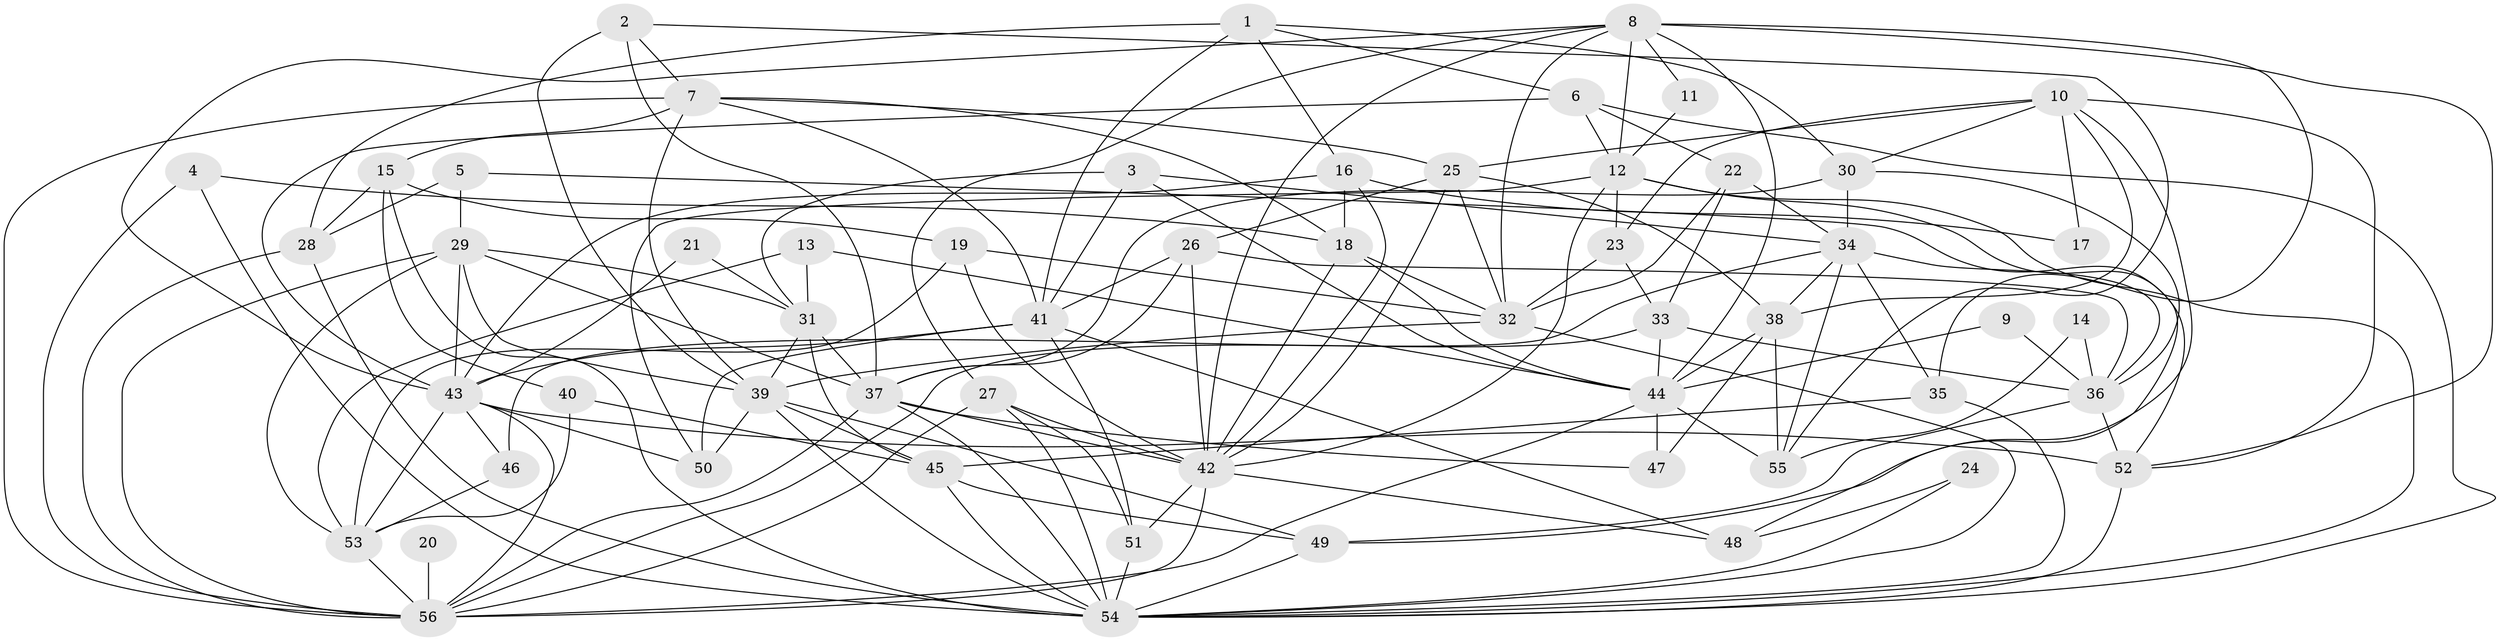 // original degree distribution, {3: 0.25225225225225223, 4: 0.26126126126126126, 5: 0.17117117117117117, 2: 0.16216216216216217, 6: 0.09009009009009009, 7: 0.036036036036036036, 9: 0.009009009009009009, 8: 0.018018018018018018}
// Generated by graph-tools (version 1.1) at 2025/50/03/09/25 03:50:06]
// undirected, 56 vertices, 157 edges
graph export_dot {
graph [start="1"]
  node [color=gray90,style=filled];
  1;
  2;
  3;
  4;
  5;
  6;
  7;
  8;
  9;
  10;
  11;
  12;
  13;
  14;
  15;
  16;
  17;
  18;
  19;
  20;
  21;
  22;
  23;
  24;
  25;
  26;
  27;
  28;
  29;
  30;
  31;
  32;
  33;
  34;
  35;
  36;
  37;
  38;
  39;
  40;
  41;
  42;
  43;
  44;
  45;
  46;
  47;
  48;
  49;
  50;
  51;
  52;
  53;
  54;
  55;
  56;
  1 -- 6 [weight=1.0];
  1 -- 16 [weight=1.0];
  1 -- 28 [weight=1.0];
  1 -- 30 [weight=1.0];
  1 -- 41 [weight=1.0];
  2 -- 7 [weight=1.0];
  2 -- 37 [weight=1.0];
  2 -- 39 [weight=1.0];
  2 -- 55 [weight=1.0];
  3 -- 31 [weight=1.0];
  3 -- 34 [weight=1.0];
  3 -- 41 [weight=1.0];
  3 -- 44 [weight=1.0];
  4 -- 18 [weight=1.0];
  4 -- 54 [weight=1.0];
  4 -- 56 [weight=1.0];
  5 -- 28 [weight=1.0];
  5 -- 29 [weight=1.0];
  5 -- 52 [weight=1.0];
  6 -- 12 [weight=1.0];
  6 -- 22 [weight=1.0];
  6 -- 43 [weight=1.0];
  6 -- 54 [weight=1.0];
  7 -- 15 [weight=1.0];
  7 -- 18 [weight=1.0];
  7 -- 25 [weight=1.0];
  7 -- 39 [weight=1.0];
  7 -- 41 [weight=1.0];
  7 -- 56 [weight=1.0];
  8 -- 11 [weight=1.0];
  8 -- 12 [weight=1.0];
  8 -- 27 [weight=1.0];
  8 -- 32 [weight=1.0];
  8 -- 35 [weight=1.0];
  8 -- 42 [weight=1.0];
  8 -- 43 [weight=1.0];
  8 -- 44 [weight=1.0];
  8 -- 52 [weight=1.0];
  9 -- 36 [weight=1.0];
  9 -- 44 [weight=1.0];
  10 -- 17 [weight=1.0];
  10 -- 23 [weight=1.0];
  10 -- 25 [weight=1.0];
  10 -- 30 [weight=1.0];
  10 -- 38 [weight=1.0];
  10 -- 49 [weight=1.0];
  10 -- 52 [weight=1.0];
  11 -- 12 [weight=1.0];
  12 -- 23 [weight=1.0];
  12 -- 42 [weight=1.0];
  12 -- 48 [weight=1.0];
  12 -- 50 [weight=1.0];
  12 -- 54 [weight=1.0];
  13 -- 31 [weight=1.0];
  13 -- 44 [weight=1.0];
  13 -- 53 [weight=1.0];
  14 -- 36 [weight=1.0];
  14 -- 55 [weight=1.0];
  15 -- 19 [weight=1.0];
  15 -- 28 [weight=1.0];
  15 -- 40 [weight=1.0];
  15 -- 54 [weight=1.0];
  16 -- 17 [weight=1.0];
  16 -- 18 [weight=1.0];
  16 -- 42 [weight=1.0];
  16 -- 43 [weight=2.0];
  18 -- 32 [weight=1.0];
  18 -- 42 [weight=1.0];
  18 -- 44 [weight=1.0];
  19 -- 32 [weight=1.0];
  19 -- 42 [weight=1.0];
  19 -- 53 [weight=1.0];
  20 -- 56 [weight=2.0];
  21 -- 31 [weight=1.0];
  21 -- 43 [weight=1.0];
  22 -- 32 [weight=1.0];
  22 -- 33 [weight=1.0];
  22 -- 34 [weight=1.0];
  23 -- 32 [weight=1.0];
  23 -- 33 [weight=1.0];
  24 -- 48 [weight=1.0];
  24 -- 54 [weight=1.0];
  25 -- 26 [weight=1.0];
  25 -- 32 [weight=1.0];
  25 -- 38 [weight=1.0];
  25 -- 42 [weight=1.0];
  26 -- 36 [weight=1.0];
  26 -- 37 [weight=1.0];
  26 -- 41 [weight=1.0];
  26 -- 42 [weight=1.0];
  27 -- 42 [weight=1.0];
  27 -- 51 [weight=1.0];
  27 -- 54 [weight=1.0];
  27 -- 56 [weight=1.0];
  28 -- 54 [weight=1.0];
  28 -- 56 [weight=1.0];
  29 -- 31 [weight=1.0];
  29 -- 37 [weight=1.0];
  29 -- 39 [weight=1.0];
  29 -- 43 [weight=1.0];
  29 -- 53 [weight=1.0];
  29 -- 56 [weight=1.0];
  30 -- 34 [weight=1.0];
  30 -- 36 [weight=1.0];
  30 -- 37 [weight=1.0];
  31 -- 37 [weight=1.0];
  31 -- 39 [weight=1.0];
  31 -- 45 [weight=1.0];
  32 -- 39 [weight=1.0];
  32 -- 54 [weight=1.0];
  33 -- 36 [weight=1.0];
  33 -- 44 [weight=1.0];
  33 -- 56 [weight=1.0];
  34 -- 35 [weight=1.0];
  34 -- 36 [weight=1.0];
  34 -- 38 [weight=1.0];
  34 -- 46 [weight=1.0];
  34 -- 55 [weight=1.0];
  35 -- 45 [weight=1.0];
  35 -- 54 [weight=1.0];
  36 -- 49 [weight=1.0];
  36 -- 52 [weight=1.0];
  37 -- 42 [weight=1.0];
  37 -- 47 [weight=1.0];
  37 -- 54 [weight=1.0];
  37 -- 56 [weight=1.0];
  38 -- 44 [weight=1.0];
  38 -- 47 [weight=1.0];
  38 -- 55 [weight=1.0];
  39 -- 45 [weight=1.0];
  39 -- 49 [weight=1.0];
  39 -- 50 [weight=1.0];
  39 -- 54 [weight=2.0];
  40 -- 45 [weight=1.0];
  40 -- 53 [weight=1.0];
  41 -- 43 [weight=1.0];
  41 -- 48 [weight=1.0];
  41 -- 50 [weight=1.0];
  41 -- 51 [weight=1.0];
  42 -- 48 [weight=1.0];
  42 -- 51 [weight=1.0];
  42 -- 56 [weight=1.0];
  43 -- 46 [weight=1.0];
  43 -- 50 [weight=1.0];
  43 -- 52 [weight=1.0];
  43 -- 53 [weight=1.0];
  43 -- 56 [weight=1.0];
  44 -- 47 [weight=1.0];
  44 -- 55 [weight=1.0];
  44 -- 56 [weight=1.0];
  45 -- 49 [weight=1.0];
  45 -- 54 [weight=1.0];
  46 -- 53 [weight=1.0];
  49 -- 54 [weight=1.0];
  51 -- 54 [weight=1.0];
  52 -- 54 [weight=1.0];
  53 -- 56 [weight=1.0];
}
